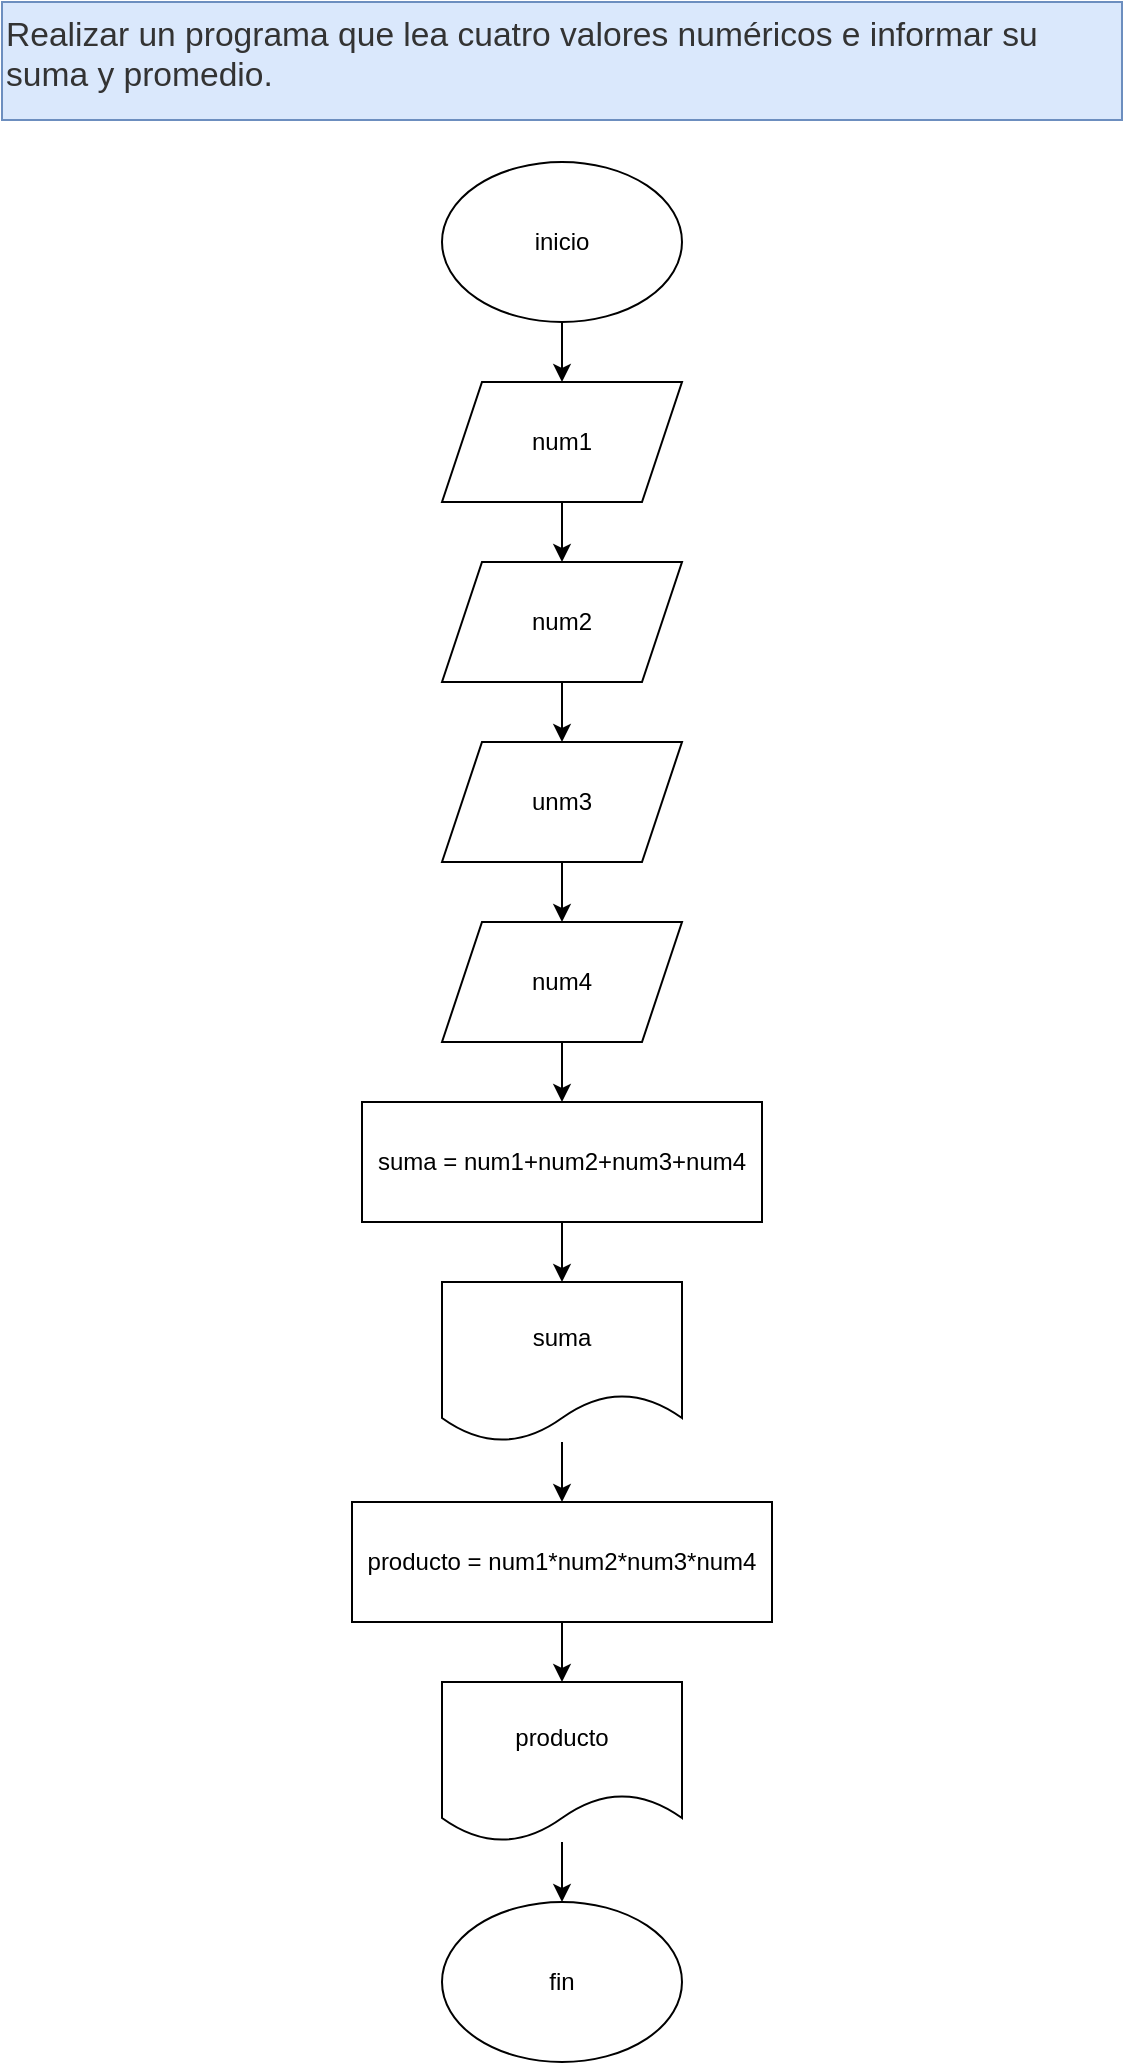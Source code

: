 <mxfile version="20.6.0" type="device"><diagram id="44Vm481-o6VZ5n1Pxnz6" name="Página-1"><mxGraphModel dx="868" dy="450" grid="1" gridSize="10" guides="1" tooltips="1" connect="1" arrows="1" fold="1" page="1" pageScale="1" pageWidth="827" pageHeight="1169" math="0" shadow="0"><root><mxCell id="0"/><mxCell id="1" parent="0"/><mxCell id="LMNTiOPRxQwSusYID_5o-2" value="&lt;div&gt;&lt;font face=&quot;sans-serif, arial&quot; color=&quot;#333333&quot;&gt;&lt;span style=&quot;font-size: 16.8px;&quot;&gt;Realizar un programa que lea cuatro valores numéricos e informar su suma y promedio.&lt;/span&gt;&lt;/font&gt;&lt;/div&gt;" style="text;whiteSpace=wrap;html=1;fillColor=#dae8fc;strokeColor=#6c8ebf;" vertex="1" parent="1"><mxGeometry x="120" y="10" width="560" height="59" as="geometry"/></mxCell><mxCell id="LMNTiOPRxQwSusYID_5o-8" value="" style="edgeStyle=orthogonalEdgeStyle;rounded=0;orthogonalLoop=1;jettySize=auto;html=1;" edge="1" parent="1" source="LMNTiOPRxQwSusYID_5o-3" target="LMNTiOPRxQwSusYID_5o-5"><mxGeometry relative="1" as="geometry"/></mxCell><mxCell id="LMNTiOPRxQwSusYID_5o-3" value="inicio" style="ellipse;whiteSpace=wrap;html=1;" vertex="1" parent="1"><mxGeometry x="340" y="90" width="120" height="80" as="geometry"/></mxCell><mxCell id="LMNTiOPRxQwSusYID_5o-9" value="" style="edgeStyle=orthogonalEdgeStyle;rounded=0;orthogonalLoop=1;jettySize=auto;html=1;" edge="1" parent="1" source="LMNTiOPRxQwSusYID_5o-5" target="LMNTiOPRxQwSusYID_5o-7"><mxGeometry relative="1" as="geometry"/></mxCell><mxCell id="LMNTiOPRxQwSusYID_5o-5" value="num1" style="shape=parallelogram;perimeter=parallelogramPerimeter;whiteSpace=wrap;html=1;fixedSize=1;" vertex="1" parent="1"><mxGeometry x="340" y="200" width="120" height="60" as="geometry"/></mxCell><mxCell id="LMNTiOPRxQwSusYID_5o-11" value="" style="edgeStyle=orthogonalEdgeStyle;rounded=0;orthogonalLoop=1;jettySize=auto;html=1;" edge="1" parent="1" source="LMNTiOPRxQwSusYID_5o-7" target="LMNTiOPRxQwSusYID_5o-10"><mxGeometry relative="1" as="geometry"/></mxCell><mxCell id="LMNTiOPRxQwSusYID_5o-7" value="num2" style="shape=parallelogram;perimeter=parallelogramPerimeter;whiteSpace=wrap;html=1;fixedSize=1;" vertex="1" parent="1"><mxGeometry x="340" y="290" width="120" height="60" as="geometry"/></mxCell><mxCell id="LMNTiOPRxQwSusYID_5o-13" value="" style="edgeStyle=orthogonalEdgeStyle;rounded=0;orthogonalLoop=1;jettySize=auto;html=1;" edge="1" parent="1" source="LMNTiOPRxQwSusYID_5o-10" target="LMNTiOPRxQwSusYID_5o-12"><mxGeometry relative="1" as="geometry"/></mxCell><mxCell id="LMNTiOPRxQwSusYID_5o-10" value="unm3" style="shape=parallelogram;perimeter=parallelogramPerimeter;whiteSpace=wrap;html=1;fixedSize=1;" vertex="1" parent="1"><mxGeometry x="340" y="380" width="120" height="60" as="geometry"/></mxCell><mxCell id="LMNTiOPRxQwSusYID_5o-15" value="" style="edgeStyle=orthogonalEdgeStyle;rounded=0;orthogonalLoop=1;jettySize=auto;html=1;" edge="1" parent="1" source="LMNTiOPRxQwSusYID_5o-12" target="LMNTiOPRxQwSusYID_5o-14"><mxGeometry relative="1" as="geometry"/></mxCell><mxCell id="LMNTiOPRxQwSusYID_5o-12" value="num4" style="shape=parallelogram;perimeter=parallelogramPerimeter;whiteSpace=wrap;html=1;fixedSize=1;" vertex="1" parent="1"><mxGeometry x="340" y="470" width="120" height="60" as="geometry"/></mxCell><mxCell id="LMNTiOPRxQwSusYID_5o-17" value="" style="edgeStyle=orthogonalEdgeStyle;rounded=0;orthogonalLoop=1;jettySize=auto;html=1;" edge="1" parent="1" source="LMNTiOPRxQwSusYID_5o-14" target="LMNTiOPRxQwSusYID_5o-16"><mxGeometry relative="1" as="geometry"/></mxCell><mxCell id="LMNTiOPRxQwSusYID_5o-14" value="suma = num1+num2+num3+num4" style="rounded=0;whiteSpace=wrap;html=1;" vertex="1" parent="1"><mxGeometry x="300" y="560" width="200" height="60" as="geometry"/></mxCell><mxCell id="LMNTiOPRxQwSusYID_5o-19" value="" style="edgeStyle=orthogonalEdgeStyle;rounded=0;orthogonalLoop=1;jettySize=auto;html=1;" edge="1" parent="1" source="LMNTiOPRxQwSusYID_5o-16" target="LMNTiOPRxQwSusYID_5o-18"><mxGeometry relative="1" as="geometry"/></mxCell><mxCell id="LMNTiOPRxQwSusYID_5o-16" value="suma" style="shape=document;whiteSpace=wrap;html=1;boundedLbl=1;" vertex="1" parent="1"><mxGeometry x="340" y="650" width="120" height="80" as="geometry"/></mxCell><mxCell id="LMNTiOPRxQwSusYID_5o-21" value="" style="edgeStyle=orthogonalEdgeStyle;rounded=0;orthogonalLoop=1;jettySize=auto;html=1;" edge="1" parent="1" source="LMNTiOPRxQwSusYID_5o-18" target="LMNTiOPRxQwSusYID_5o-20"><mxGeometry relative="1" as="geometry"/></mxCell><mxCell id="LMNTiOPRxQwSusYID_5o-18" value="producto = num1*num2*num3*num4" style="rounded=0;whiteSpace=wrap;html=1;" vertex="1" parent="1"><mxGeometry x="295" y="760" width="210" height="60" as="geometry"/></mxCell><mxCell id="LMNTiOPRxQwSusYID_5o-23" value="" style="edgeStyle=orthogonalEdgeStyle;rounded=0;orthogonalLoop=1;jettySize=auto;html=1;" edge="1" parent="1" source="LMNTiOPRxQwSusYID_5o-20" target="LMNTiOPRxQwSusYID_5o-22"><mxGeometry relative="1" as="geometry"/></mxCell><mxCell id="LMNTiOPRxQwSusYID_5o-20" value="producto" style="shape=document;whiteSpace=wrap;html=1;boundedLbl=1;" vertex="1" parent="1"><mxGeometry x="340" y="850" width="120" height="80" as="geometry"/></mxCell><mxCell id="LMNTiOPRxQwSusYID_5o-22" value="fin" style="ellipse;whiteSpace=wrap;html=1;" vertex="1" parent="1"><mxGeometry x="340" y="960" width="120" height="80" as="geometry"/></mxCell></root></mxGraphModel></diagram></mxfile>